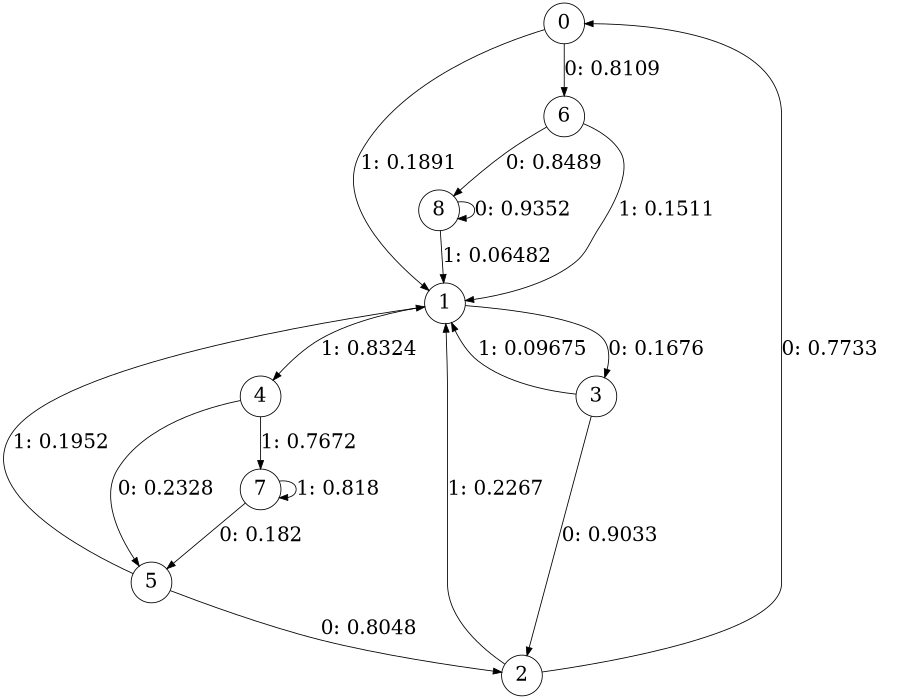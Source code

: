 digraph "ch24face_outputL5" {
size = "6,8.5";
ratio = "fill";
node [shape = circle];
node [fontsize = 24];
edge [fontsize = 24];
0 -> 6 [label = "0: 0.8109   "];
0 -> 1 [label = "1: 0.1891   "];
1 -> 3 [label = "0: 0.1676   "];
1 -> 4 [label = "1: 0.8324   "];
2 -> 0 [label = "0: 0.7733   "];
2 -> 1 [label = "1: 0.2267   "];
3 -> 2 [label = "0: 0.9033   "];
3 -> 1 [label = "1: 0.09675  "];
4 -> 5 [label = "0: 0.2328   "];
4 -> 7 [label = "1: 0.7672   "];
5 -> 2 [label = "0: 0.8048   "];
5 -> 1 [label = "1: 0.1952   "];
6 -> 8 [label = "0: 0.8489   "];
6 -> 1 [label = "1: 0.1511   "];
7 -> 5 [label = "0: 0.182    "];
7 -> 7 [label = "1: 0.818    "];
8 -> 8 [label = "0: 0.9352   "];
8 -> 1 [label = "1: 0.06482  "];
}